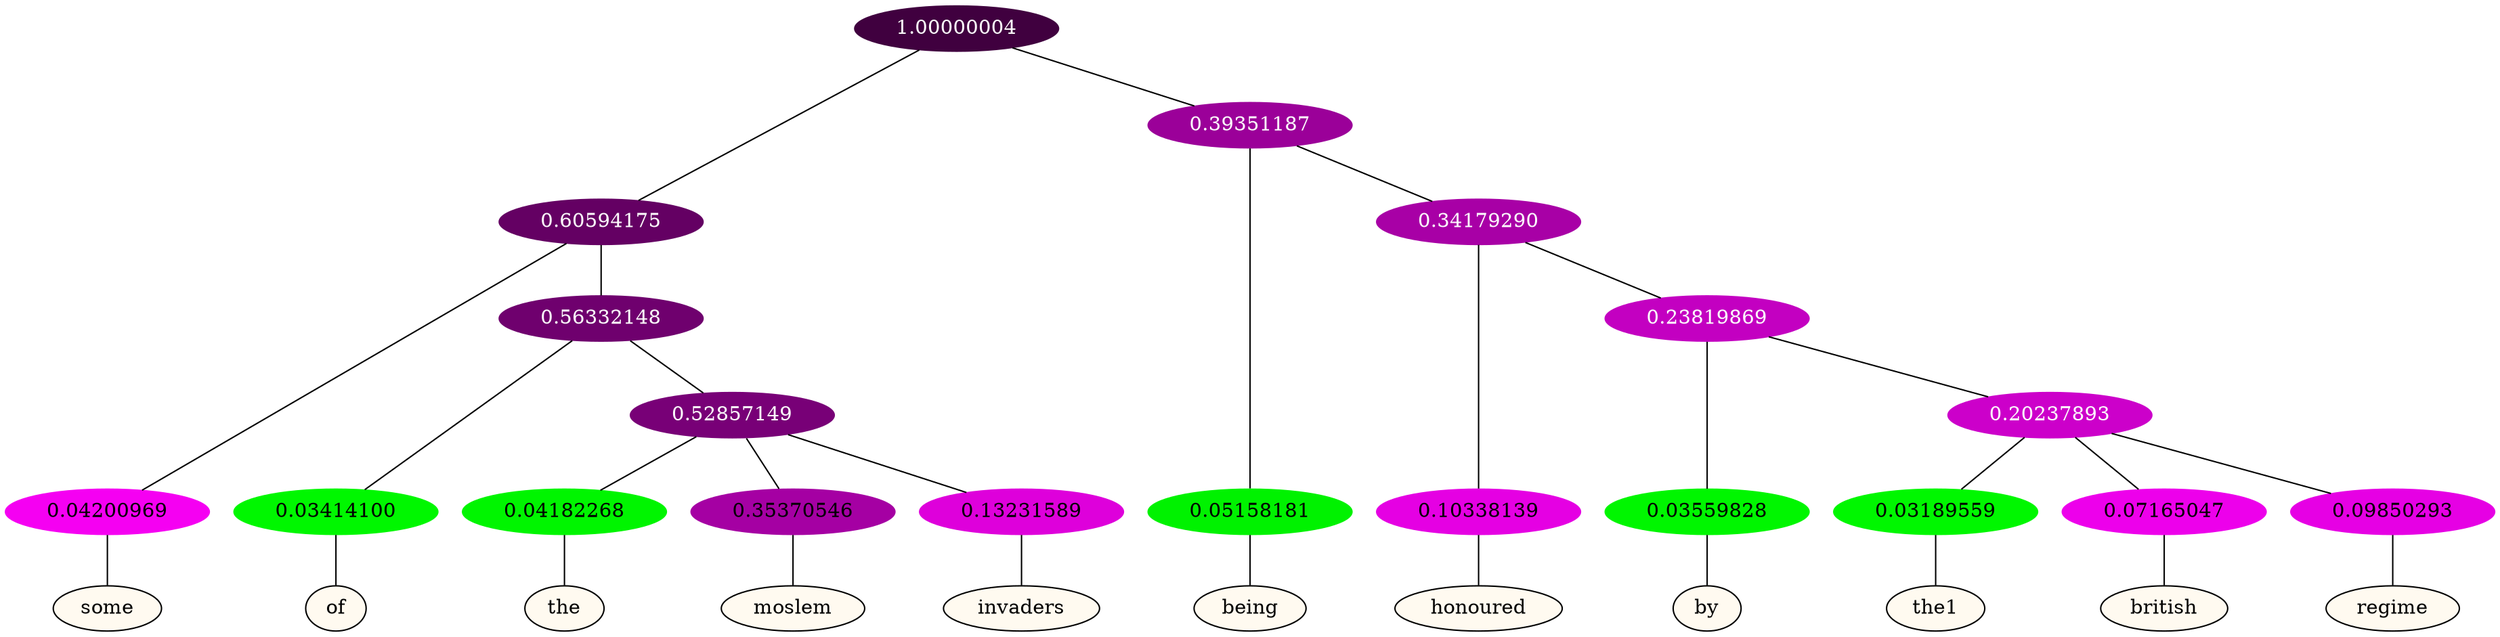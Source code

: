 graph {
	node [format=png height=0.15 nodesep=0.001 ordering=out overlap=prism overlap_scaling=0.01 ranksep=0.001 ratio=0.2 style=filled width=0.15]
	{
		rank=same
		a_w_3 [label=some color=black fillcolor=floralwhite style="filled,solid"]
		a_w_7 [label=of color=black fillcolor=floralwhite style="filled,solid"]
		a_w_11 [label=the color=black fillcolor=floralwhite style="filled,solid"]
		a_w_12 [label=moslem color=black fillcolor=floralwhite style="filled,solid"]
		a_w_13 [label=invaders color=black fillcolor=floralwhite style="filled,solid"]
		a_w_5 [label=being color=black fillcolor=floralwhite style="filled,solid"]
		a_w_9 [label=honoured color=black fillcolor=floralwhite style="filled,solid"]
		a_w_14 [label=by color=black fillcolor=floralwhite style="filled,solid"]
		a_w_16 [label=the1 color=black fillcolor=floralwhite style="filled,solid"]
		a_w_17 [label=british color=black fillcolor=floralwhite style="filled,solid"]
		a_w_18 [label=regime color=black fillcolor=floralwhite style="filled,solid"]
	}
	a_n_3 -- a_w_3
	a_n_7 -- a_w_7
	a_n_11 -- a_w_11
	a_n_12 -- a_w_12
	a_n_13 -- a_w_13
	a_n_5 -- a_w_5
	a_n_9 -- a_w_9
	a_n_14 -- a_w_14
	a_n_16 -- a_w_16
	a_n_17 -- a_w_17
	a_n_18 -- a_w_18
	{
		rank=same
		a_n_3 [label=0.04200969 color="0.835 1.000 0.958" fontcolor=black]
		a_n_7 [label=0.03414100 color="0.334 1.000 0.966" fontcolor=black]
		a_n_11 [label=0.04182268 color="0.334 1.000 0.958" fontcolor=black]
		a_n_12 [label=0.35370546 color="0.835 1.000 0.646" fontcolor=black]
		a_n_13 [label=0.13231589 color="0.835 1.000 0.868" fontcolor=black]
		a_n_5 [label=0.05158181 color="0.334 1.000 0.948" fontcolor=black]
		a_n_9 [label=0.10338139 color="0.835 1.000 0.897" fontcolor=black]
		a_n_14 [label=0.03559828 color="0.334 1.000 0.964" fontcolor=black]
		a_n_16 [label=0.03189559 color="0.334 1.000 0.968" fontcolor=black]
		a_n_17 [label=0.07165047 color="0.835 1.000 0.928" fontcolor=black]
		a_n_18 [label=0.09850293 color="0.835 1.000 0.901" fontcolor=black]
	}
	a_n_0 [label=1.00000004 color="0.835 1.000 0.250" fontcolor=grey99]
	a_n_1 [label=0.60594175 color="0.835 1.000 0.394" fontcolor=grey99]
	a_n_0 -- a_n_1
	a_n_2 [label=0.39351187 color="0.835 1.000 0.606" fontcolor=grey99]
	a_n_0 -- a_n_2
	a_n_1 -- a_n_3
	a_n_4 [label=0.56332148 color="0.835 1.000 0.437" fontcolor=grey99]
	a_n_1 -- a_n_4
	a_n_2 -- a_n_5
	a_n_6 [label=0.34179290 color="0.835 1.000 0.658" fontcolor=grey99]
	a_n_2 -- a_n_6
	a_n_4 -- a_n_7
	a_n_8 [label=0.52857149 color="0.835 1.000 0.471" fontcolor=grey99]
	a_n_4 -- a_n_8
	a_n_6 -- a_n_9
	a_n_10 [label=0.23819869 color="0.835 1.000 0.762" fontcolor=grey99]
	a_n_6 -- a_n_10
	a_n_8 -- a_n_11
	a_n_8 -- a_n_12
	a_n_8 -- a_n_13
	a_n_10 -- a_n_14
	a_n_15 [label=0.20237893 color="0.835 1.000 0.798" fontcolor=grey99]
	a_n_10 -- a_n_15
	a_n_15 -- a_n_16
	a_n_15 -- a_n_17
	a_n_15 -- a_n_18
}
